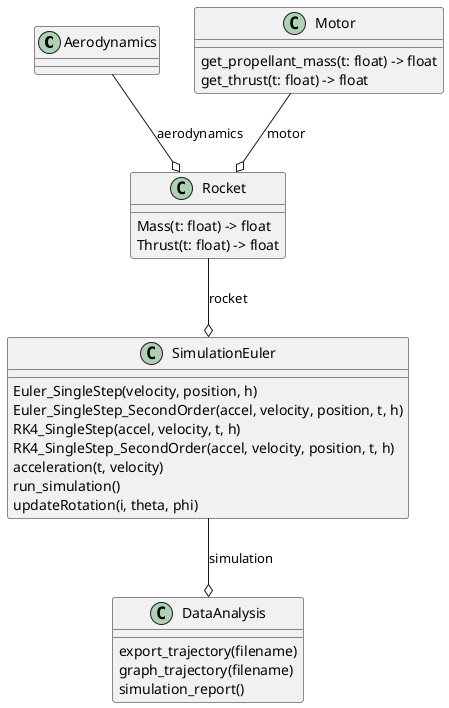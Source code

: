 @startuml classes
set namespaceSeparator none
class "Aerodynamics" as simulation.Aerodynamics {
}
class "DataAnalysis" as simulation.DataAnalysis {
  export_trajectory(filename)
  graph_trajectory(filename)
  simulation_report()
}
class "Motor" as simulation.Motor {
  get_propellant_mass(t: float) -> float
  get_thrust(t: float) -> float
}
class "Rocket" as simulation.Rocket {
  Mass(t: float) -> float
  Thrust(t: float) -> float
}
class "SimulationEuler" as simulation.SimulationEuler {
  Euler_SingleStep(velocity, position, h)
  Euler_SingleStep_SecondOrder(accel, velocity, position, t, h)
  RK4_SingleStep(accel, velocity, t, h)
  RK4_SingleStep_SecondOrder(accel, velocity, position, t, h)
  acceleration(t, velocity)
  run_simulation()
  updateRotation(i, theta, phi)
}
simulation.Aerodynamics --o simulation.Rocket : aerodynamics
simulation.Motor --o simulation.Rocket : motor
simulation.Rocket --o simulation.SimulationEuler : rocket
simulation.SimulationEuler --o simulation.DataAnalysis : simulation
@enduml

